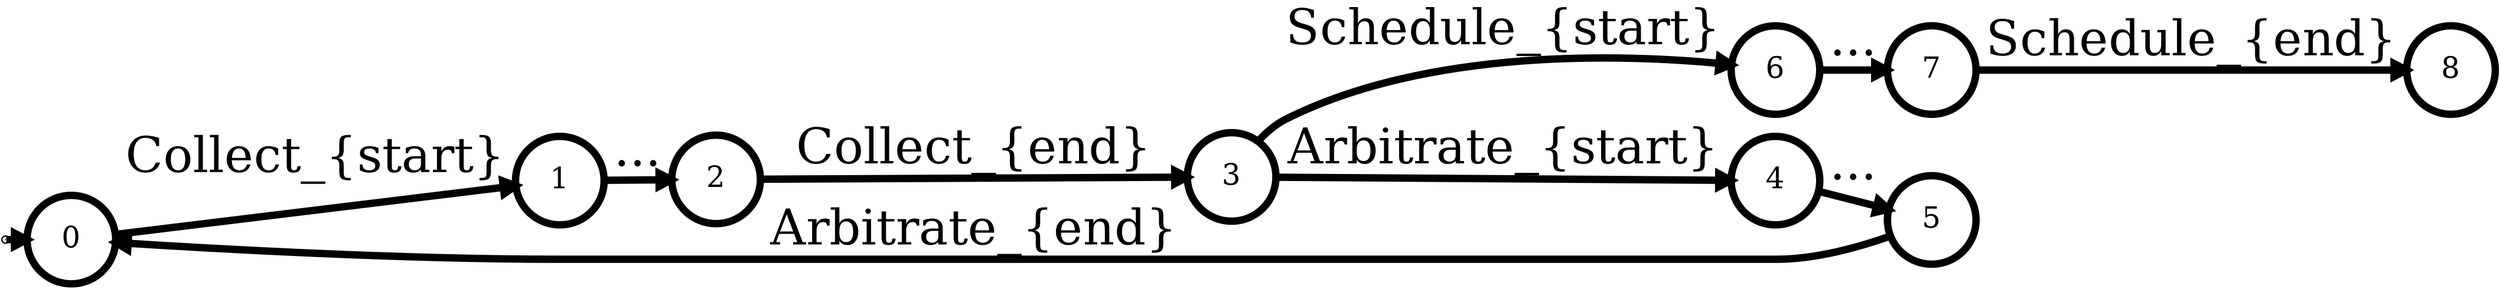 digraph G {
  graph [rankdir="LR" ranksep=0];
  node [fontsize=24 penwidth=6 shape="circle" style="filled" height="1.0" width="1.0" fixedsize="true" fillcolor="white"];
  edge [fontsize=40 penwidth=6]
  zz [height="0" width="0" fixedsize="true" label="" fillcolor="black"];
  0 [color="black" fillcolor="white" shape="circle" style="filled"];
  1 [color="black" fillcolor="white" shape="circle" style="filled"];
  zz -> 0 [label=""];

  0 -> 1 [label="Collect_{start}"];
  1 -> 2 [label="..."];
  2 -> 3 [label="Collect_{end}"];

  3 -> 4 [label="Arbitrate_{start}"];
  4 -> 5 [label="..."];
  5 -> 0 [label="Arbitrate_{end}"];

  3 -> 6 [label="Schedule_{start}"];
  6 -> 7 [label="..."];
  7 -> 8 [label="Schedule_{end}"];
}
